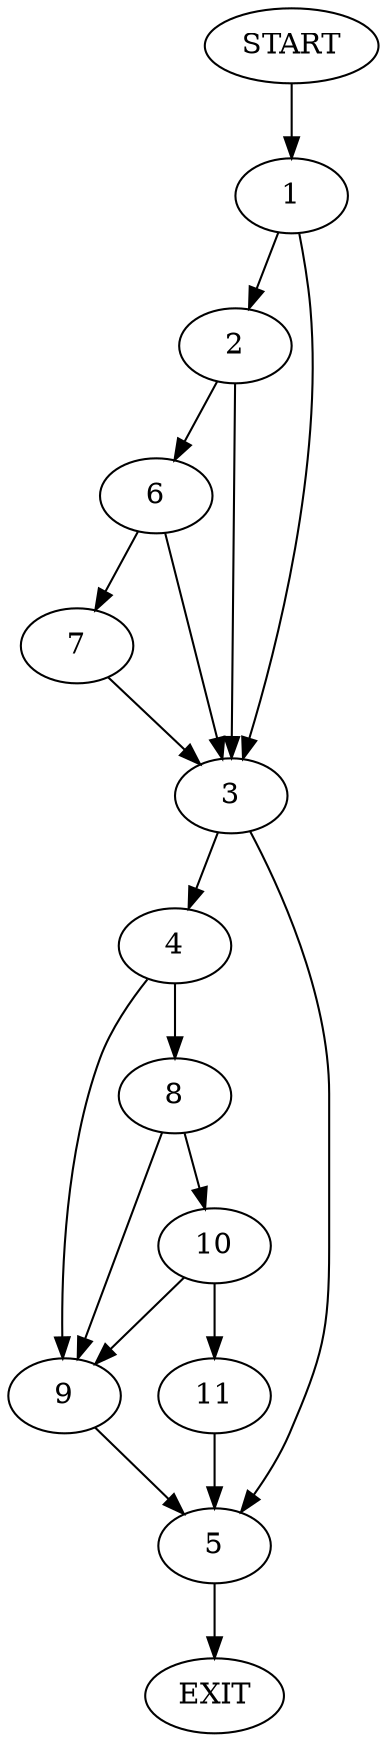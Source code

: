 digraph {
0 [label="START"]
12 [label="EXIT"]
0 -> 1
1 -> 2
1 -> 3
3 -> 4
3 -> 5
2 -> 6
2 -> 3
6 -> 7
6 -> 3
7 -> 3
5 -> 12
4 -> 8
4 -> 9
8 -> 10
8 -> 9
9 -> 5
10 -> 9
10 -> 11
11 -> 5
}
